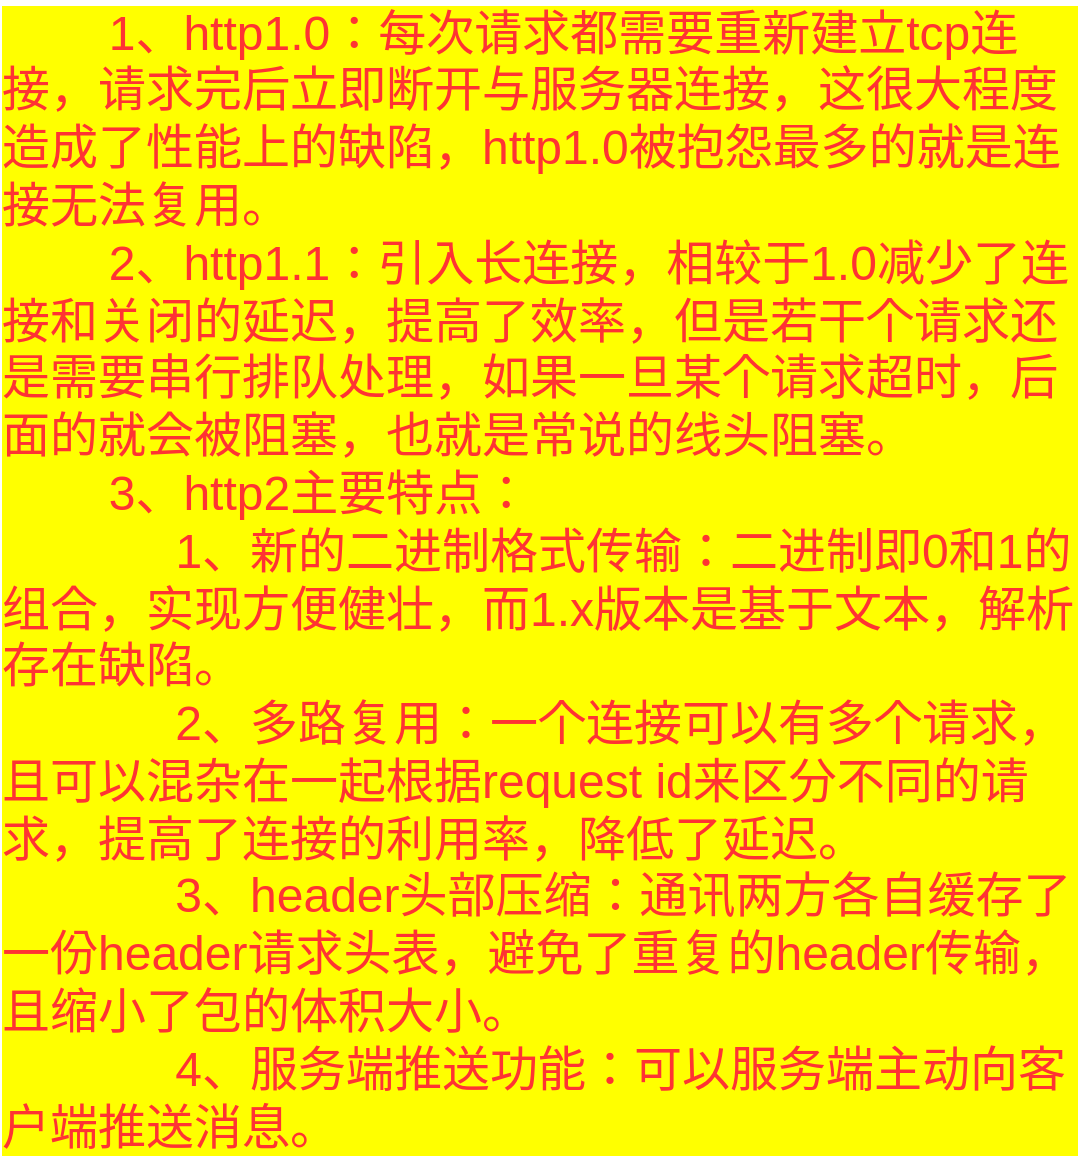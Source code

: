 <mxfile>
    <diagram id="Qh69LxTjNGhAthwoLkn8" name="第 1 页">
        <mxGraphModel dx="1348" dy="912" grid="1" gridSize="10" guides="1" tooltips="1" connect="1" arrows="1" fold="1" page="1" pageScale="1" pageWidth="827" pageHeight="1169" math="0" shadow="0">
            <root>
                <mxCell id="0"/>
                <mxCell id="1" parent="0"/>
                <mxCell id="2" value="&lt;div style=&quot;text-align: left;&quot;&gt;&lt;span style=&quot;font-size: 24px;&quot;&gt;&lt;span style=&quot;&quot;&gt;&#9;&lt;/span&gt;&lt;span style=&quot;white-space: pre;&quot;&gt;&#9;&lt;/span&gt;1、http1.0：每次请求都需要重新建立tcp连接，请求完后立即断开与服务器连接，这很大程度造成了性能上的缺陷，http1.0被抱怨最多的就是连接无法复用。&lt;/span&gt;&lt;/div&gt;&lt;div style=&quot;text-align: left;&quot;&gt;&lt;span style=&quot;font-size: 24px;&quot;&gt;&lt;span style=&quot;white-space: pre;&quot;&gt;&#9;&lt;/span&gt;2、http1.1：引入长连接，相较于1.0减少了连接和关闭的延迟，提高了效率，但是若干个请求还是需要串行排队处理，如果一旦某个请求超时，后面的就会被阻塞，也就是常说的线头阻塞。&lt;br&gt;&lt;/span&gt;&lt;/div&gt;&lt;div style=&quot;text-align: left;&quot;&gt;&lt;span style=&quot;font-size: 24px;&quot;&gt;&lt;span style=&quot;white-space: pre;&quot;&gt;&#9;&lt;/span&gt;3、http2主要特点：&lt;br&gt;&lt;/span&gt;&lt;/div&gt;&lt;div style=&quot;text-align: left;&quot;&gt;&lt;span style=&quot;font-size: 24px;&quot;&gt;&lt;span style=&quot;white-space: pre;&quot;&gt;&#9;&amp;nbsp;&lt;/span&gt;&amp;nbsp; &amp;nbsp; 1、新的二进制格式传输：二进制即0和1的组合，实现方便健壮，而1.x版本是基于文本，解析存在缺陷。&lt;br&gt;&lt;/span&gt;&lt;/div&gt;&lt;div style=&quot;text-align: left;&quot;&gt;&lt;span style=&quot;font-size: 24px;&quot;&gt;&lt;span style=&quot;white-space: pre;&quot;&gt;&#9;&lt;/span&gt;&amp;nbsp; &amp;nbsp; &amp;nbsp;2、多路复用：一个连接可以有多个请求，且可以混杂在一起根据request id来区分不同的请求，提高了连接的利用率，降低了延迟。&lt;br&gt;&lt;/span&gt;&lt;/div&gt;&lt;div style=&quot;text-align: left;&quot;&gt;&lt;span style=&quot;font-size: 24px;&quot;&gt;&lt;span style=&quot;white-space: pre;&quot;&gt;&#9;&lt;/span&gt;&amp;nbsp; &amp;nbsp; &amp;nbsp;3、header头部压缩：通讯两方各自缓存了一份header请求头表，避免了重复的header传输，且缩小了包的体积大小。&lt;/span&gt;&lt;/div&gt;&lt;div style=&quot;text-align: left;&quot;&gt;&lt;span style=&quot;font-size: 24px;&quot;&gt;&lt;span style=&quot;white-space: pre;&quot;&gt;&#9;&lt;/span&gt;&amp;nbsp; &amp;nbsp; &amp;nbsp;4、服务端推送功能：可以服务端主动向客户端推送消息。&lt;span style=&quot;white-space: pre;&quot;&gt;&#9;&lt;/span&gt;&lt;br&gt;&lt;/span&gt;&lt;/div&gt;" style="text;strokeColor=none;align=center;fillColor=none;html=1;verticalAlign=middle;whiteSpace=wrap;rounded=0;fontSize=14;fontColor=#FF3333;labelBackgroundColor=#FFFF00;" parent="1" vertex="1">
                    <mxGeometry x="100" y="150" width="540" height="580" as="geometry"/>
                </mxCell>
            </root>
        </mxGraphModel>
    </diagram>
</mxfile>